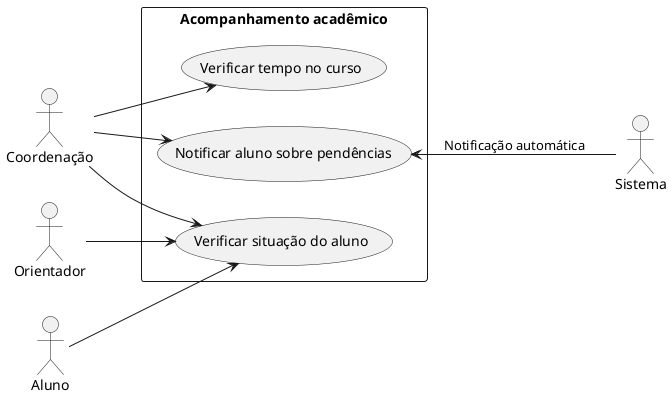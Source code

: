 @startuml

left to right direction

:Sistema: as sistema
:Coordenação: as coord
:Orientador: as orient
:Aluno: as aluno

rectangle "Acompanhamento acadêmico" {
    (Verificar situação do aluno) as verSit
    coord --> verSit
    aluno --> verSit
    orient --> verSit

    (Verificar tempo no curso) as verTempo
    coord --> verTempo

    (Notificar aluno sobre pendências) as notificar
    notificar <-- sistema : Notificação automática
    coord --> notificar
}

@enduml